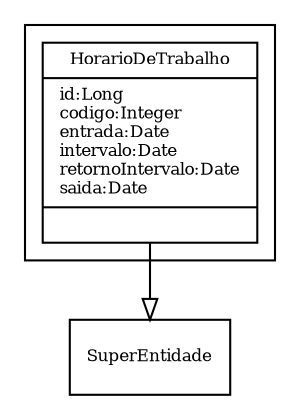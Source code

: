digraph G{
fontname = "Times-Roman"
fontsize = 8

node [
        fontname = "Times-Roman"
        fontsize = 8
        shape = "record"
]

edge [
        fontname = "Times-Roman"
        fontsize = 8
]

subgraph clusterHORARIO_DE_TRABALHO
{
HorarioDeTrabalho [label = "{HorarioDeTrabalho|id:Long\lcodigo:Integer\lentrada:Date\lintervalo:Date\lretornoIntervalo:Date\lsaida:Date\l|\l}"]
}
edge [ arrowhead = "empty" headlabel = "" taillabel = ""] HorarioDeTrabalho -> SuperEntidade
}
